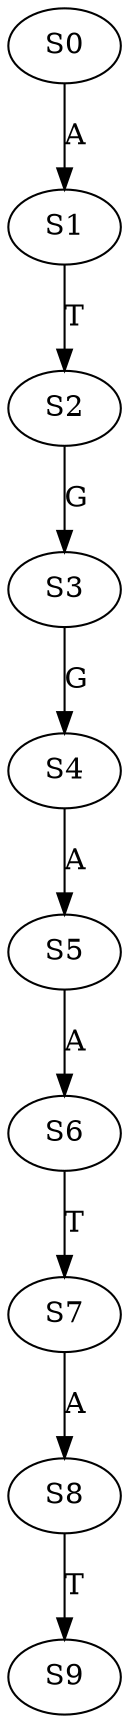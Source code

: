 strict digraph  {
	S0 -> S1 [ label = A ];
	S1 -> S2 [ label = T ];
	S2 -> S3 [ label = G ];
	S3 -> S4 [ label = G ];
	S4 -> S5 [ label = A ];
	S5 -> S6 [ label = A ];
	S6 -> S7 [ label = T ];
	S7 -> S8 [ label = A ];
	S8 -> S9 [ label = T ];
}
